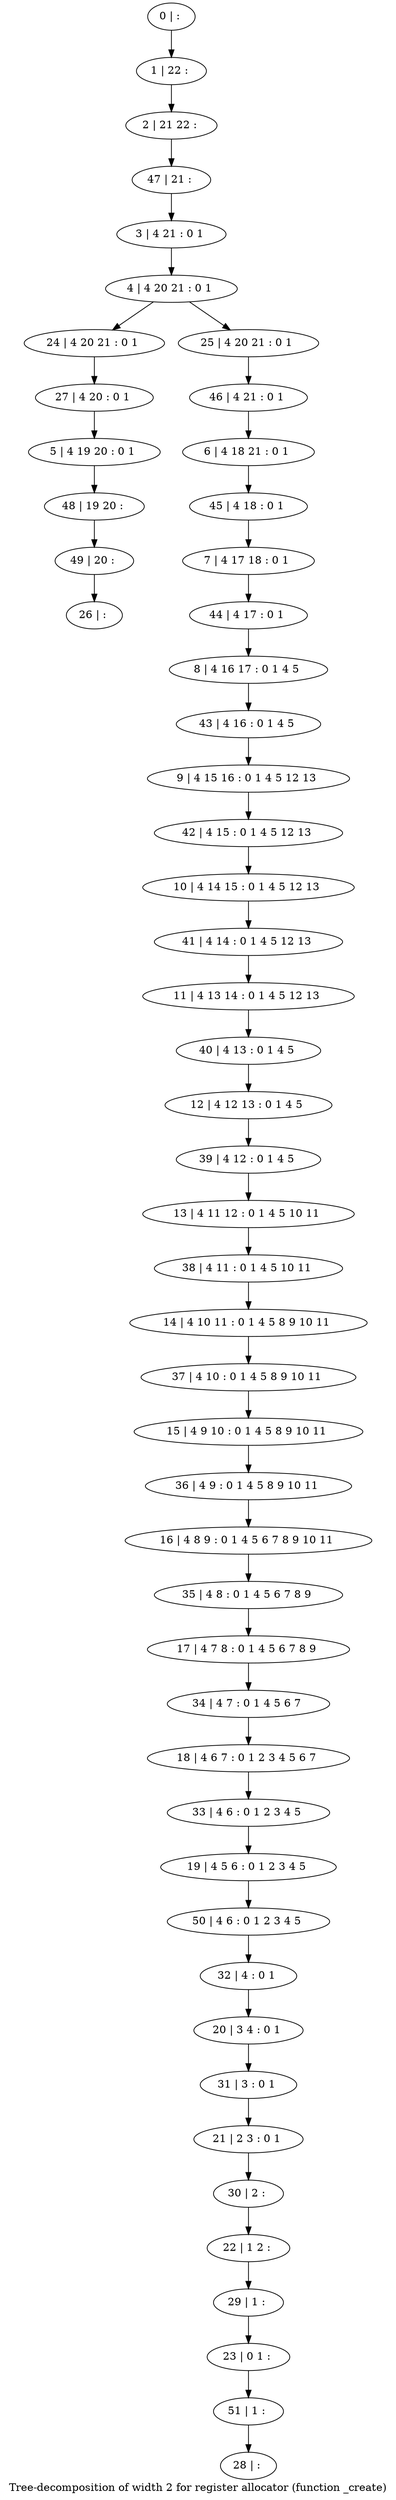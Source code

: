 digraph G {
graph [label="Tree-decomposition of width 2 for register allocator (function _create)"]
0[label="0 | : "];
1[label="1 | 22 : "];
2[label="2 | 21 22 : "];
3[label="3 | 4 21 : 0 1 "];
4[label="4 | 4 20 21 : 0 1 "];
5[label="5 | 4 19 20 : 0 1 "];
6[label="6 | 4 18 21 : 0 1 "];
7[label="7 | 4 17 18 : 0 1 "];
8[label="8 | 4 16 17 : 0 1 4 5 "];
9[label="9 | 4 15 16 : 0 1 4 5 12 13 "];
10[label="10 | 4 14 15 : 0 1 4 5 12 13 "];
11[label="11 | 4 13 14 : 0 1 4 5 12 13 "];
12[label="12 | 4 12 13 : 0 1 4 5 "];
13[label="13 | 4 11 12 : 0 1 4 5 10 11 "];
14[label="14 | 4 10 11 : 0 1 4 5 8 9 10 11 "];
15[label="15 | 4 9 10 : 0 1 4 5 8 9 10 11 "];
16[label="16 | 4 8 9 : 0 1 4 5 6 7 8 9 10 11 "];
17[label="17 | 4 7 8 : 0 1 4 5 6 7 8 9 "];
18[label="18 | 4 6 7 : 0 1 2 3 4 5 6 7 "];
19[label="19 | 4 5 6 : 0 1 2 3 4 5 "];
20[label="20 | 3 4 : 0 1 "];
21[label="21 | 2 3 : 0 1 "];
22[label="22 | 1 2 : "];
23[label="23 | 0 1 : "];
24[label="24 | 4 20 21 : 0 1 "];
25[label="25 | 4 20 21 : 0 1 "];
26[label="26 | : "];
27[label="27 | 4 20 : 0 1 "];
28[label="28 | : "];
29[label="29 | 1 : "];
30[label="30 | 2 : "];
31[label="31 | 3 : 0 1 "];
32[label="32 | 4 : 0 1 "];
33[label="33 | 4 6 : 0 1 2 3 4 5 "];
34[label="34 | 4 7 : 0 1 4 5 6 7 "];
35[label="35 | 4 8 : 0 1 4 5 6 7 8 9 "];
36[label="36 | 4 9 : 0 1 4 5 8 9 10 11 "];
37[label="37 | 4 10 : 0 1 4 5 8 9 10 11 "];
38[label="38 | 4 11 : 0 1 4 5 10 11 "];
39[label="39 | 4 12 : 0 1 4 5 "];
40[label="40 | 4 13 : 0 1 4 5 "];
41[label="41 | 4 14 : 0 1 4 5 12 13 "];
42[label="42 | 4 15 : 0 1 4 5 12 13 "];
43[label="43 | 4 16 : 0 1 4 5 "];
44[label="44 | 4 17 : 0 1 "];
45[label="45 | 4 18 : 0 1 "];
46[label="46 | 4 21 : 0 1 "];
47[label="47 | 21 : "];
48[label="48 | 19 20 : "];
49[label="49 | 20 : "];
50[label="50 | 4 6 : 0 1 2 3 4 5 "];
51[label="51 | 1 : "];
0->1 ;
1->2 ;
3->4 ;
4->24 ;
4->25 ;
27->5 ;
24->27 ;
29->23 ;
22->29 ;
30->22 ;
21->30 ;
31->21 ;
20->31 ;
32->20 ;
33->19 ;
18->33 ;
34->18 ;
17->34 ;
35->17 ;
16->35 ;
36->16 ;
15->36 ;
37->15 ;
14->37 ;
38->14 ;
13->38 ;
39->13 ;
12->39 ;
40->12 ;
11->40 ;
41->11 ;
10->41 ;
42->10 ;
9->42 ;
43->9 ;
8->43 ;
44->8 ;
7->44 ;
45->7 ;
6->45 ;
46->6 ;
25->46 ;
47->3 ;
2->47 ;
5->48 ;
49->26 ;
48->49 ;
50->32 ;
19->50 ;
51->28 ;
23->51 ;
}
